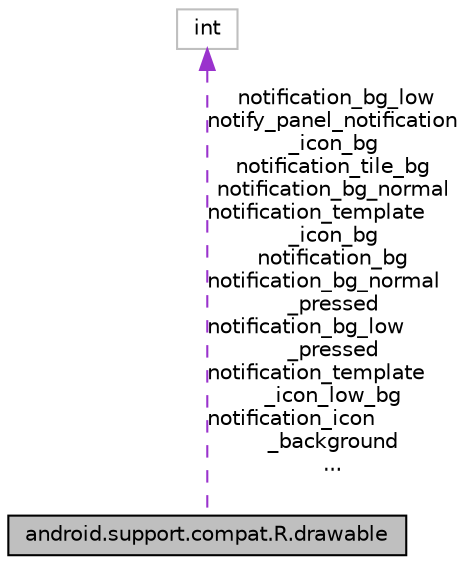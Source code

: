 digraph "android.support.compat.R.drawable"
{
 // INTERACTIVE_SVG=YES
 // LATEX_PDF_SIZE
  edge [fontname="Helvetica",fontsize="10",labelfontname="Helvetica",labelfontsize="10"];
  node [fontname="Helvetica",fontsize="10",shape=record];
  Node1 [label="android.support.compat.R.drawable",height=0.2,width=0.4,color="black", fillcolor="grey75", style="filled", fontcolor="black",tooltip=" "];
  Node2 -> Node1 [dir="back",color="darkorchid3",fontsize="10",style="dashed",label=" notification_bg_low\nnotify_panel_notification\l_icon_bg\nnotification_tile_bg\nnotification_bg_normal\nnotification_template\l_icon_bg\nnotification_bg\nnotification_bg_normal\l_pressed\nnotification_bg_low\l_pressed\nnotification_template\l_icon_low_bg\nnotification_icon\l_background\n..." ,fontname="Helvetica"];
  Node2 [label="int",height=0.2,width=0.4,color="grey75", fillcolor="white", style="filled",tooltip=" "];
}
